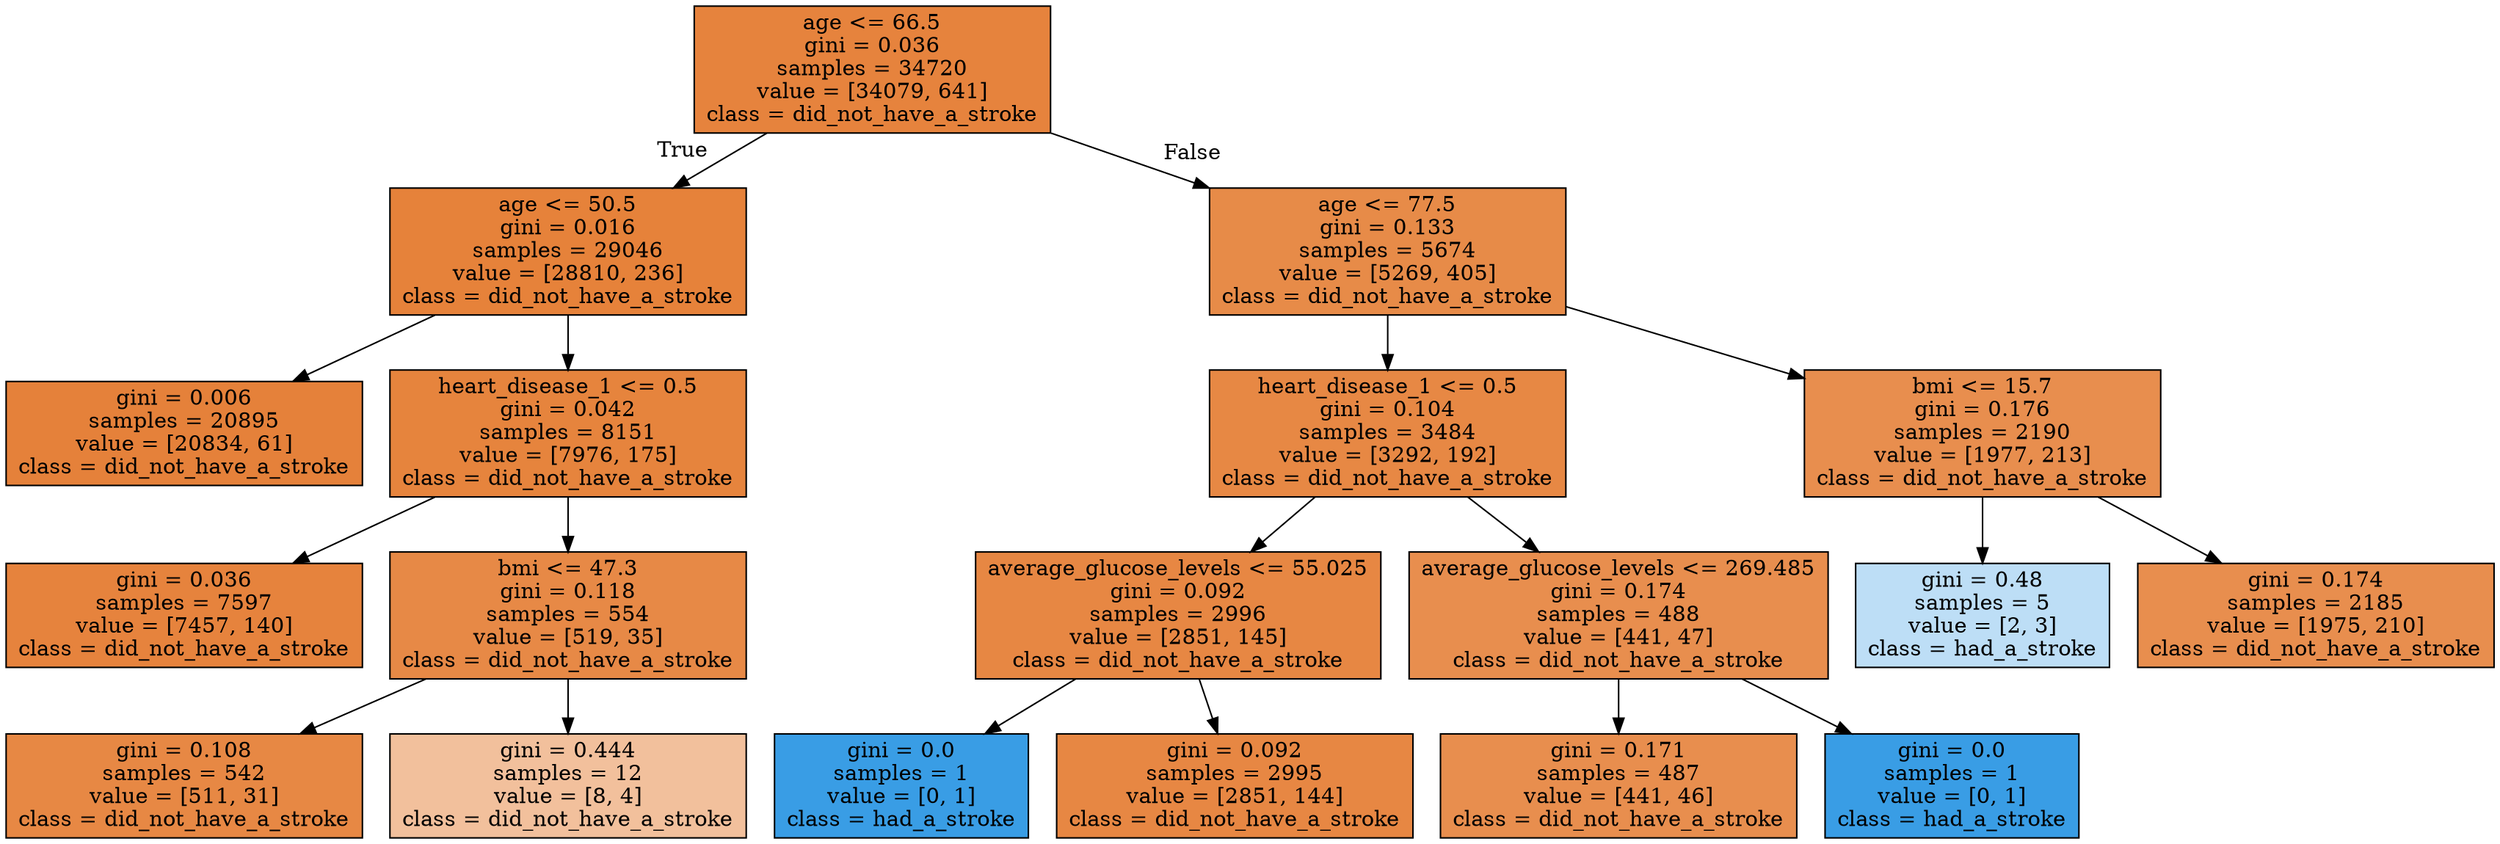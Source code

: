 digraph Tree {
node [shape=box, style="filled", color="black"] ;
0 [label="age <= 66.5\ngini = 0.036\nsamples = 34720\nvalue = [34079, 641]\nclass = did_not_have_a_stroke", fillcolor="#e58139fa"] ;
1 [label="age <= 50.5\ngini = 0.016\nsamples = 29046\nvalue = [28810, 236]\nclass = did_not_have_a_stroke", fillcolor="#e58139fd"] ;
0 -> 1 [labeldistance=2.5, labelangle=45, headlabel="True"] ;
5 [label="gini = 0.006\nsamples = 20895\nvalue = [20834, 61]\nclass = did_not_have_a_stroke", fillcolor="#e58139fe"] ;
1 -> 5 ;
6 [label="heart_disease_1 <= 0.5\ngini = 0.042\nsamples = 8151\nvalue = [7976, 175]\nclass = did_not_have_a_stroke", fillcolor="#e58139f9"] ;
1 -> 6 ;
9 [label="gini = 0.036\nsamples = 7597\nvalue = [7457, 140]\nclass = did_not_have_a_stroke", fillcolor="#e58139fa"] ;
6 -> 9 ;
10 [label="bmi <= 47.3\ngini = 0.118\nsamples = 554\nvalue = [519, 35]\nclass = did_not_have_a_stroke", fillcolor="#e58139ee"] ;
6 -> 10 ;
15 [label="gini = 0.108\nsamples = 542\nvalue = [511, 31]\nclass = did_not_have_a_stroke", fillcolor="#e58139f0"] ;
10 -> 15 ;
16 [label="gini = 0.444\nsamples = 12\nvalue = [8, 4]\nclass = did_not_have_a_stroke", fillcolor="#e581397f"] ;
10 -> 16 ;
2 [label="age <= 77.5\ngini = 0.133\nsamples = 5674\nvalue = [5269, 405]\nclass = did_not_have_a_stroke", fillcolor="#e58139eb"] ;
0 -> 2 [labeldistance=2.5, labelangle=-45, headlabel="False"] ;
3 [label="heart_disease_1 <= 0.5\ngini = 0.104\nsamples = 3484\nvalue = [3292, 192]\nclass = did_not_have_a_stroke", fillcolor="#e58139f0"] ;
2 -> 3 ;
11 [label="average_glucose_levels <= 55.025\ngini = 0.092\nsamples = 2996\nvalue = [2851, 145]\nclass = did_not_have_a_stroke", fillcolor="#e58139f2"] ;
3 -> 11 ;
13 [label="gini = 0.0\nsamples = 1\nvalue = [0, 1]\nclass = had_a_stroke", fillcolor="#399de5ff"] ;
11 -> 13 ;
14 [label="gini = 0.092\nsamples = 2995\nvalue = [2851, 144]\nclass = did_not_have_a_stroke", fillcolor="#e58139f2"] ;
11 -> 14 ;
12 [label="average_glucose_levels <= 269.485\ngini = 0.174\nsamples = 488\nvalue = [441, 47]\nclass = did_not_have_a_stroke", fillcolor="#e58139e4"] ;
3 -> 12 ;
17 [label="gini = 0.171\nsamples = 487\nvalue = [441, 46]\nclass = did_not_have_a_stroke", fillcolor="#e58139e4"] ;
12 -> 17 ;
18 [label="gini = 0.0\nsamples = 1\nvalue = [0, 1]\nclass = had_a_stroke", fillcolor="#399de5ff"] ;
12 -> 18 ;
4 [label="bmi <= 15.7\ngini = 0.176\nsamples = 2190\nvalue = [1977, 213]\nclass = did_not_have_a_stroke", fillcolor="#e58139e4"] ;
2 -> 4 ;
7 [label="gini = 0.48\nsamples = 5\nvalue = [2, 3]\nclass = had_a_stroke", fillcolor="#399de555"] ;
4 -> 7 ;
8 [label="gini = 0.174\nsamples = 2185\nvalue = [1975, 210]\nclass = did_not_have_a_stroke", fillcolor="#e58139e4"] ;
4 -> 8 ;
}
